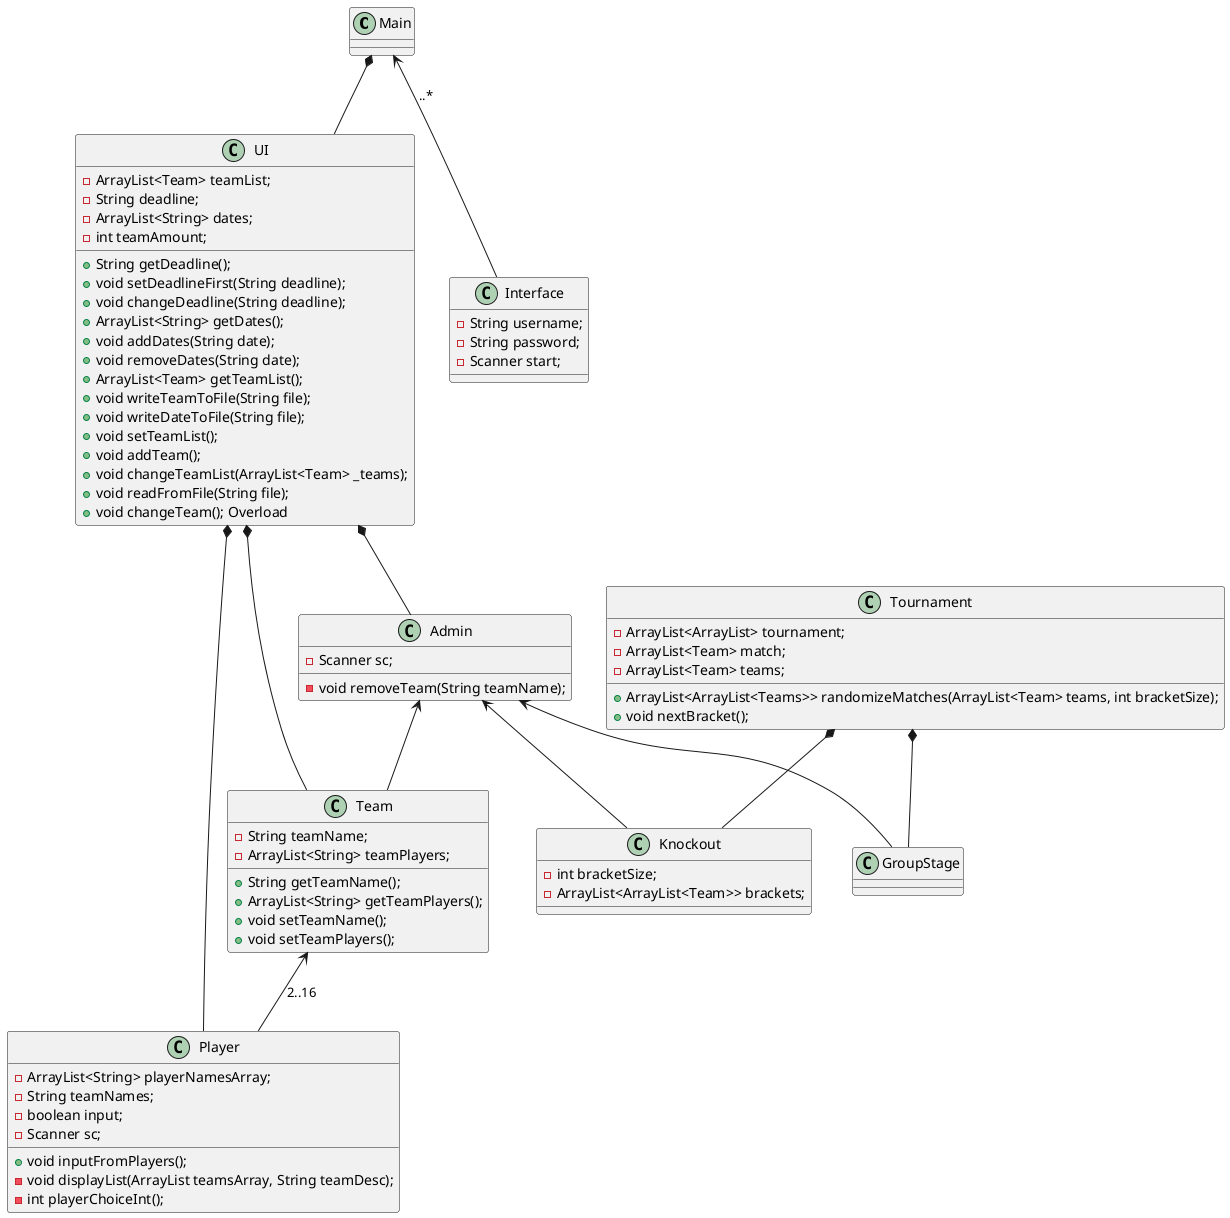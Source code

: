 @startuml
class Main {


}

Main *-- UI

class UI{
    - ArrayList<Team> teamList;
    - String deadline;
    - ArrayList<String> dates;
    - int teamAmount;
    + String getDeadline();
    + void setDeadlineFirst(String deadline);
    + void changeDeadline(String deadline);
    + ArrayList<String> getDates();
    + void addDates(String date);
    + void removeDates(String date);
    + ArrayList<Team> getTeamList();
    + void writeTeamToFile(String file);
    + void writeDateToFile(String file);
    + void setTeamList();
    + void addTeam();
    + void changeTeamList(ArrayList<Team> _teams);
    + void readFromFile(String file);
    + void changeTeam(); Overload
}

UI *-- Player
UI *-- Team
UI *-- Admin

class Player{
    - ArrayList<String> playerNamesArray;
    - String teamNames;
    - boolean input;
    - Scanner sc;

    + void inputFromPlayers();
    - void displayList(ArrayList teamsArray, String teamDesc);
    - int playerChoiceInt();
}

class Team{
    - String teamName;
    - ArrayList<String> teamPlayers;
    + String getTeamName();
    + ArrayList<String> getTeamPlayers();
    + void setTeamName();
    + void setTeamPlayers();


}

class Admin{
    - Scanner sc;
    - void removeTeam(String teamName);


}


class Knockout{
    - int bracketSize;
    - ArrayList<ArrayList<Team>> brackets;


}

class GroupStage{


}

class Tournament{
    - ArrayList<ArrayList> tournament;
    - ArrayList<Team> match;
    - ArrayList<Team> teams;
    + ArrayList<ArrayList<Teams>> randomizeMatches(ArrayList<Team> teams, int bracketSize);
    + void nextBracket();

}

class Interface {
    - String username;
    - String password;
    - Scanner start;
}

Team <-- Player : 2..16
Main <-- Interface : ..*
Admin <-- Knockout
Admin <-- GroupStage
Admin <-- Team

Tournament *-- Knockout
Tournament *-- GroupStage


@enduml